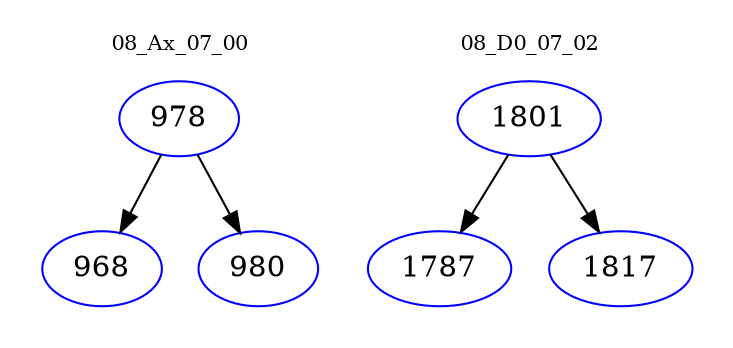 digraph{
subgraph cluster_0 {
color = white
label = "08_Ax_07_00";
fontsize=10;
T0_978 [label="978", color="blue"]
T0_978 -> T0_968 [color="black"]
T0_968 [label="968", color="blue"]
T0_978 -> T0_980 [color="black"]
T0_980 [label="980", color="blue"]
}
subgraph cluster_1 {
color = white
label = "08_D0_07_02";
fontsize=10;
T1_1801 [label="1801", color="blue"]
T1_1801 -> T1_1787 [color="black"]
T1_1787 [label="1787", color="blue"]
T1_1801 -> T1_1817 [color="black"]
T1_1817 [label="1817", color="blue"]
}
}
